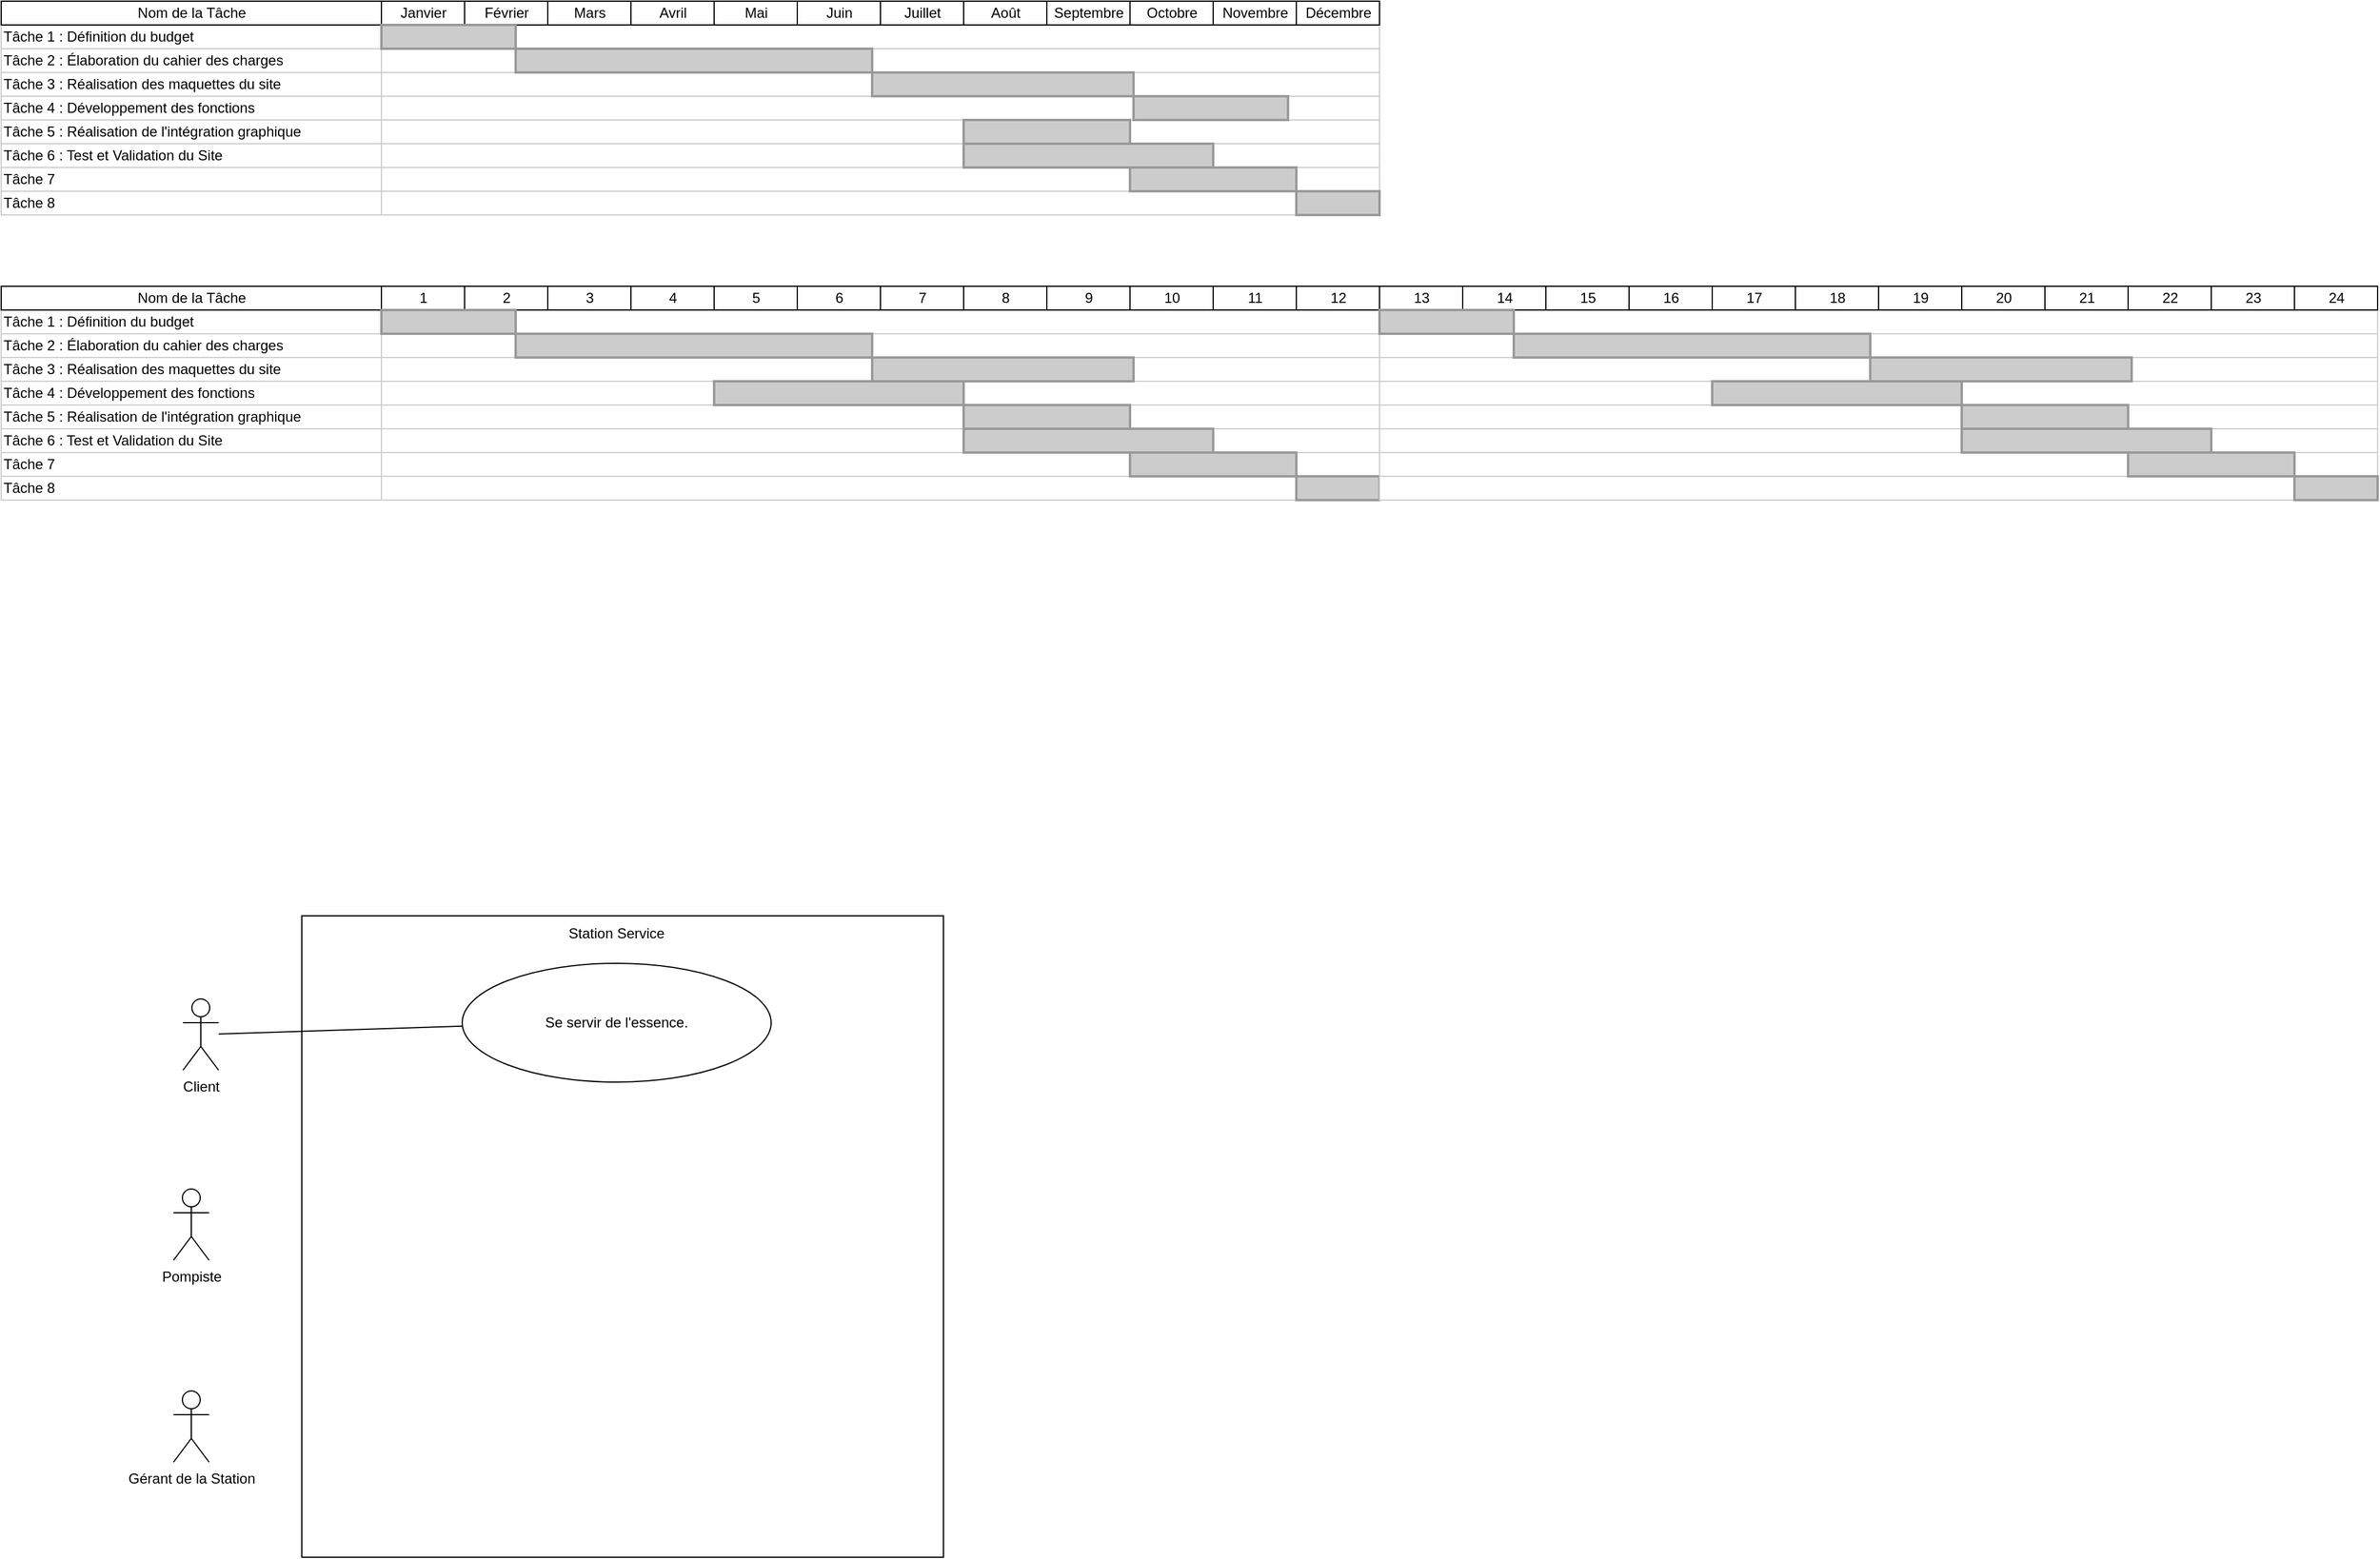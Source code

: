 <mxfile version="20.8.5" type="github">
  <diagram name="Page-1" id="fc2ac565-0d4e-3f0d-88b0-a54af1634ed7">
    <mxGraphModel dx="1195" dy="657" grid="1" gridSize="10" guides="1" tooltips="1" connect="0" arrows="1" fold="1" page="1" pageScale="1.5" pageWidth="4681" pageHeight="3300" background="none" math="0" shadow="0">
      <root>
        <mxCell id="0" style=";html=1;" />
        <mxCell id="1" style=";html=1;" parent="0" />
        <mxCell id="75" value="Tâche 1 : Définition du budget" style="align=left;strokeColor=#CCCCCC;html=1;" parent="1" vertex="1">
          <mxGeometry x="297.0" y="150.0" width="320.0" height="20.0" as="geometry" />
        </mxCell>
        <mxCell id="80" value="Tâche 2 : Élaboration du cahier des charges" style="align=left;strokeColor=#CCCCCC;html=1;" parent="1" vertex="1">
          <mxGeometry x="297" y="170.0" width="320" height="20" as="geometry" />
        </mxCell>
        <mxCell id="85" value="Tâche 3 : Réalisation des maquettes du site" style="align=left;strokeColor=#CCCCCC;html=1;" parent="1" vertex="1">
          <mxGeometry x="297.0" y="190.0" width="320.0" height="20" as="geometry" />
        </mxCell>
        <mxCell id="90" value="Tâche 4 : Développement des fonctions" style="align=left;strokeColor=#CCCCCC;html=1;" parent="1" vertex="1">
          <mxGeometry x="297.0" y="210.0" width="320.0" height="20" as="geometry" />
        </mxCell>
        <mxCell id="95" value="Tâche 5 : Réalisation de l&#39;intégration graphique" style="align=left;strokeColor=#CCCCCC;html=1;" parent="1" vertex="1">
          <mxGeometry x="297.0" y="230.0" width="320.0" height="20" as="geometry" />
        </mxCell>
        <mxCell id="100" value="Tâche 6 : Test et Validation du Site" style="align=left;strokeColor=#CCCCCC;html=1;" parent="1" vertex="1">
          <mxGeometry x="297.0" y="250.0" width="320.0" height="20" as="geometry" />
        </mxCell>
        <mxCell id="2" value="Nom de la Tâche" style="strokeWidth=1;fontStyle=0;html=1;" parent="1" vertex="1">
          <mxGeometry x="297" y="130" width="320" height="20" as="geometry" />
        </mxCell>
        <mxCell id="67c90442a009f359-289" value="Tâche 7" style="align=left;strokeColor=#CCCCCC;html=1;" parent="1" vertex="1">
          <mxGeometry x="297.0" y="270.0" width="320.0" height="20" as="geometry" />
        </mxCell>
        <mxCell id="67c90442a009f359-290" value="Tâche 8" style="align=left;strokeColor=#CCCCCC;html=1;" parent="1" vertex="1">
          <mxGeometry x="297.0" y="290.0" width="320.0" height="20" as="geometry" />
        </mxCell>
        <mxCell id="67c90442a009f359-291" value="" style="align=left;strokeColor=#CCCCCC;html=1;" parent="1" vertex="1">
          <mxGeometry x="617" y="150" width="840" height="20" as="geometry" />
        </mxCell>
        <mxCell id="4" value="Janvier" style="strokeWidth=1;fontStyle=0;html=1;" parent="1" vertex="1">
          <mxGeometry x="617" y="130" width="70" height="20" as="geometry" />
        </mxCell>
        <mxCell id="67c90442a009f359-278" value="Février" style="strokeWidth=1;fontStyle=0;html=1;" parent="1" vertex="1">
          <mxGeometry x="687" y="130" width="70" height="20" as="geometry" />
        </mxCell>
        <mxCell id="67c90442a009f359-279" value="Mars" style="strokeWidth=1;fontStyle=0;html=1;" parent="1" vertex="1">
          <mxGeometry x="757" y="130" width="70" height="20" as="geometry" />
        </mxCell>
        <mxCell id="67c90442a009f359-280" value="Avril" style="strokeWidth=1;fontStyle=0;html=1;" parent="1" vertex="1">
          <mxGeometry x="827" y="130" width="70" height="20" as="geometry" />
        </mxCell>
        <mxCell id="67c90442a009f359-281" value="Mai" style="strokeWidth=1;fontStyle=0;html=1;" parent="1" vertex="1">
          <mxGeometry x="897" y="130" width="70" height="20" as="geometry" />
        </mxCell>
        <mxCell id="67c90442a009f359-282" value="Juin" style="strokeWidth=1;fontStyle=0;html=1;" parent="1" vertex="1">
          <mxGeometry x="967" y="130" width="70" height="20" as="geometry" />
        </mxCell>
        <mxCell id="67c90442a009f359-283" value="Juillet" style="strokeWidth=1;fontStyle=0;html=1;" parent="1" vertex="1">
          <mxGeometry x="1037" y="130" width="70" height="20" as="geometry" />
        </mxCell>
        <mxCell id="67c90442a009f359-284" value="Août" style="strokeWidth=1;fontStyle=0;html=1;" parent="1" vertex="1">
          <mxGeometry x="1107" y="130" width="70" height="20" as="geometry" />
        </mxCell>
        <mxCell id="67c90442a009f359-285" value="Septembre" style="strokeWidth=1;fontStyle=0;html=1;" parent="1" vertex="1">
          <mxGeometry x="1177" y="130" width="70" height="20" as="geometry" />
        </mxCell>
        <mxCell id="67c90442a009f359-286" value="Octobre" style="strokeWidth=1;fontStyle=0;html=1;" parent="1" vertex="1">
          <mxGeometry x="1247" y="130" width="70" height="20" as="geometry" />
        </mxCell>
        <mxCell id="67c90442a009f359-287" value="Novembre" style="strokeWidth=1;fontStyle=0;html=1;" parent="1" vertex="1">
          <mxGeometry x="1317" y="130" width="70" height="20" as="geometry" />
        </mxCell>
        <mxCell id="67c90442a009f359-288" value="Décembre" style="strokeWidth=1;fontStyle=0;html=1;" parent="1" vertex="1">
          <mxGeometry x="1387" y="130" width="70" height="20" as="geometry" />
        </mxCell>
        <mxCell id="67c90442a009f359-292" value="" style="align=left;strokeColor=#CCCCCC;html=1;" parent="1" vertex="1">
          <mxGeometry x="617" y="170" width="840" height="20" as="geometry" />
        </mxCell>
        <mxCell id="67c90442a009f359-293" value="" style="align=left;strokeColor=#CCCCCC;html=1;" parent="1" vertex="1">
          <mxGeometry x="617" y="190" width="840" height="20" as="geometry" />
        </mxCell>
        <mxCell id="67c90442a009f359-294" value="" style="align=left;strokeColor=#CCCCCC;html=1;" parent="1" vertex="1">
          <mxGeometry x="617" y="210" width="840" height="20" as="geometry" />
        </mxCell>
        <mxCell id="67c90442a009f359-295" value="" style="align=left;strokeColor=#CCCCCC;html=1;" parent="1" vertex="1">
          <mxGeometry x="617" y="230" width="840" height="20" as="geometry" />
        </mxCell>
        <mxCell id="67c90442a009f359-296" value="" style="align=left;strokeColor=#CCCCCC;html=1;" parent="1" vertex="1">
          <mxGeometry x="617" y="250" width="840" height="20" as="geometry" />
        </mxCell>
        <mxCell id="67c90442a009f359-297" value="" style="align=left;strokeColor=#CCCCCC;html=1;" parent="1" vertex="1">
          <mxGeometry x="617" y="270" width="840" height="20" as="geometry" />
        </mxCell>
        <mxCell id="67c90442a009f359-298" value="" style="align=left;strokeColor=#CCCCCC;html=1;" parent="1" vertex="1">
          <mxGeometry x="617" y="290" width="840" height="20" as="geometry" />
        </mxCell>
        <mxCell id="67c90442a009f359-299" value="" style="whiteSpace=wrap;html=1;strokeWidth=2;fillColor=#CCCCCC;gradientColor=none;fontSize=14;align=center;strokeColor=#999999;" parent="1" vertex="1">
          <mxGeometry x="617" y="150" width="113" height="20" as="geometry" />
        </mxCell>
        <mxCell id="67c90442a009f359-300" value="" style="whiteSpace=wrap;html=1;strokeWidth=2;fillColor=#CCCCCC;gradientColor=none;fontSize=14;align=center;strokeColor=#999999;" parent="1" vertex="1">
          <mxGeometry x="730" y="170" width="300" height="20" as="geometry" />
        </mxCell>
        <mxCell id="67c90442a009f359-301" value="" style="whiteSpace=wrap;html=1;strokeWidth=2;fillColor=#CCCCCC;gradientColor=none;fontSize=14;align=center;strokeColor=#999999;" parent="1" vertex="1">
          <mxGeometry x="1030" y="190" width="220" height="20" as="geometry" />
        </mxCell>
        <mxCell id="67c90442a009f359-302" value="" style="whiteSpace=wrap;html=1;strokeWidth=2;fillColor=#CCCCCC;gradientColor=none;fontSize=14;align=center;strokeColor=#999999;" parent="1" vertex="1">
          <mxGeometry x="1250" y="210" width="130" height="20" as="geometry" />
        </mxCell>
        <mxCell id="67c90442a009f359-303" value="" style="whiteSpace=wrap;html=1;strokeWidth=2;fillColor=#CCCCCC;gradientColor=none;fontSize=14;align=center;strokeColor=#999999;" parent="1" vertex="1">
          <mxGeometry x="1107" y="230" width="140" height="20" as="geometry" />
        </mxCell>
        <mxCell id="67c90442a009f359-304" value="" style="whiteSpace=wrap;html=1;strokeWidth=2;fillColor=#CCCCCC;gradientColor=none;fontSize=14;align=center;strokeColor=#999999;" parent="1" vertex="1">
          <mxGeometry x="1107" y="250" width="210" height="20" as="geometry" />
        </mxCell>
        <mxCell id="67c90442a009f359-305" value="" style="whiteSpace=wrap;html=1;strokeWidth=2;fillColor=#CCCCCC;gradientColor=none;fontSize=14;align=center;strokeColor=#999999;" parent="1" vertex="1">
          <mxGeometry x="1247" y="270" width="140" height="20" as="geometry" />
        </mxCell>
        <mxCell id="67c90442a009f359-306" value="" style="whiteSpace=wrap;html=1;strokeWidth=2;fillColor=#CCCCCC;gradientColor=none;fontSize=14;align=center;strokeColor=#999999;" parent="1" vertex="1">
          <mxGeometry x="1387" y="290" width="70" height="20" as="geometry" />
        </mxCell>
        <mxCell id="VN1uP1C5PUMfHr19Xt-i-100" value="Tâche 1 : Définition du budget" style="align=left;strokeColor=#CCCCCC;html=1;" vertex="1" parent="1">
          <mxGeometry x="297.0" y="390.0" width="320.0" height="20.0" as="geometry" />
        </mxCell>
        <mxCell id="VN1uP1C5PUMfHr19Xt-i-101" value="Tâche 2 : Élaboration du cahier des charges" style="align=left;strokeColor=#CCCCCC;html=1;" vertex="1" parent="1">
          <mxGeometry x="297" y="410.0" width="320" height="20" as="geometry" />
        </mxCell>
        <mxCell id="VN1uP1C5PUMfHr19Xt-i-102" value="Tâche 3 : Réalisation des maquettes du site" style="align=left;strokeColor=#CCCCCC;html=1;" vertex="1" parent="1">
          <mxGeometry x="297.0" y="430.0" width="320.0" height="20" as="geometry" />
        </mxCell>
        <mxCell id="VN1uP1C5PUMfHr19Xt-i-103" value="Tâche 4 : Développement des fonctions" style="align=left;strokeColor=#CCCCCC;html=1;" vertex="1" parent="1">
          <mxGeometry x="297.0" y="450.0" width="320.0" height="20" as="geometry" />
        </mxCell>
        <mxCell id="VN1uP1C5PUMfHr19Xt-i-104" value="Tâche 5 : Réalisation de l&#39;intégration graphique" style="align=left;strokeColor=#CCCCCC;html=1;" vertex="1" parent="1">
          <mxGeometry x="297.0" y="470.0" width="320.0" height="20" as="geometry" />
        </mxCell>
        <mxCell id="VN1uP1C5PUMfHr19Xt-i-105" value="Tâche 6 : Test et Validation du Site" style="align=left;strokeColor=#CCCCCC;html=1;" vertex="1" parent="1">
          <mxGeometry x="297.0" y="490.0" width="320.0" height="20" as="geometry" />
        </mxCell>
        <mxCell id="VN1uP1C5PUMfHr19Xt-i-106" value="Nom de la Tâche" style="strokeWidth=1;fontStyle=0;html=1;" vertex="1" parent="1">
          <mxGeometry x="297" y="370" width="320" height="20" as="geometry" />
        </mxCell>
        <mxCell id="VN1uP1C5PUMfHr19Xt-i-107" value="Tâche 7" style="align=left;strokeColor=#CCCCCC;html=1;" vertex="1" parent="1">
          <mxGeometry x="297.0" y="510.0" width="320.0" height="20" as="geometry" />
        </mxCell>
        <mxCell id="VN1uP1C5PUMfHr19Xt-i-108" value="Tâche 8" style="align=left;strokeColor=#CCCCCC;html=1;" vertex="1" parent="1">
          <mxGeometry x="297.0" y="530.0" width="320.0" height="20" as="geometry" />
        </mxCell>
        <mxCell id="VN1uP1C5PUMfHr19Xt-i-109" value="" style="align=left;strokeColor=#CCCCCC;html=1;" vertex="1" parent="1">
          <mxGeometry x="617" y="390" width="840" height="20" as="geometry" />
        </mxCell>
        <mxCell id="VN1uP1C5PUMfHr19Xt-i-110" value="1" style="strokeWidth=1;fontStyle=0;html=1;" vertex="1" parent="1">
          <mxGeometry x="617" y="370" width="70" height="20" as="geometry" />
        </mxCell>
        <mxCell id="VN1uP1C5PUMfHr19Xt-i-111" value="2" style="strokeWidth=1;fontStyle=0;html=1;" vertex="1" parent="1">
          <mxGeometry x="687" y="370" width="70" height="20" as="geometry" />
        </mxCell>
        <mxCell id="VN1uP1C5PUMfHr19Xt-i-112" value="3" style="strokeWidth=1;fontStyle=0;html=1;" vertex="1" parent="1">
          <mxGeometry x="757" y="370" width="70" height="20" as="geometry" />
        </mxCell>
        <mxCell id="VN1uP1C5PUMfHr19Xt-i-113" value="4" style="strokeWidth=1;fontStyle=0;html=1;" vertex="1" parent="1">
          <mxGeometry x="827" y="370" width="70" height="20" as="geometry" />
        </mxCell>
        <mxCell id="VN1uP1C5PUMfHr19Xt-i-114" value="5" style="strokeWidth=1;fontStyle=0;html=1;" vertex="1" parent="1">
          <mxGeometry x="897" y="370" width="70" height="20" as="geometry" />
        </mxCell>
        <mxCell id="VN1uP1C5PUMfHr19Xt-i-115" value="6" style="strokeWidth=1;fontStyle=0;html=1;" vertex="1" parent="1">
          <mxGeometry x="967" y="370" width="70" height="20" as="geometry" />
        </mxCell>
        <mxCell id="VN1uP1C5PUMfHr19Xt-i-116" value="7" style="strokeWidth=1;fontStyle=0;html=1;" vertex="1" parent="1">
          <mxGeometry x="1037" y="370" width="70" height="20" as="geometry" />
        </mxCell>
        <mxCell id="VN1uP1C5PUMfHr19Xt-i-117" value="8" style="strokeWidth=1;fontStyle=0;html=1;" vertex="1" parent="1">
          <mxGeometry x="1107" y="370" width="70" height="20" as="geometry" />
        </mxCell>
        <mxCell id="VN1uP1C5PUMfHr19Xt-i-118" value="9" style="strokeWidth=1;fontStyle=0;html=1;" vertex="1" parent="1">
          <mxGeometry x="1177" y="370" width="70" height="20" as="geometry" />
        </mxCell>
        <mxCell id="VN1uP1C5PUMfHr19Xt-i-119" value="10" style="strokeWidth=1;fontStyle=0;html=1;" vertex="1" parent="1">
          <mxGeometry x="1247" y="370" width="70" height="20" as="geometry" />
        </mxCell>
        <mxCell id="VN1uP1C5PUMfHr19Xt-i-120" value="11" style="strokeWidth=1;fontStyle=0;html=1;" vertex="1" parent="1">
          <mxGeometry x="1317" y="370" width="70" height="20" as="geometry" />
        </mxCell>
        <mxCell id="VN1uP1C5PUMfHr19Xt-i-121" value="12" style="strokeWidth=1;fontStyle=0;html=1;" vertex="1" parent="1">
          <mxGeometry x="1387" y="370" width="70" height="20" as="geometry" />
        </mxCell>
        <mxCell id="VN1uP1C5PUMfHr19Xt-i-122" value="" style="align=left;strokeColor=#CCCCCC;html=1;" vertex="1" parent="1">
          <mxGeometry x="617" y="410" width="840" height="20" as="geometry" />
        </mxCell>
        <mxCell id="VN1uP1C5PUMfHr19Xt-i-123" value="" style="align=left;strokeColor=#CCCCCC;html=1;" vertex="1" parent="1">
          <mxGeometry x="617" y="430" width="840" height="20" as="geometry" />
        </mxCell>
        <mxCell id="VN1uP1C5PUMfHr19Xt-i-124" value="" style="align=left;strokeColor=#CCCCCC;html=1;" vertex="1" parent="1">
          <mxGeometry x="617" y="450" width="840" height="20" as="geometry" />
        </mxCell>
        <mxCell id="VN1uP1C5PUMfHr19Xt-i-125" value="" style="align=left;strokeColor=#CCCCCC;html=1;" vertex="1" parent="1">
          <mxGeometry x="617" y="470" width="840" height="20" as="geometry" />
        </mxCell>
        <mxCell id="VN1uP1C5PUMfHr19Xt-i-126" value="" style="align=left;strokeColor=#CCCCCC;html=1;" vertex="1" parent="1">
          <mxGeometry x="617" y="490" width="840" height="20" as="geometry" />
        </mxCell>
        <mxCell id="VN1uP1C5PUMfHr19Xt-i-127" value="" style="align=left;strokeColor=#CCCCCC;html=1;" vertex="1" parent="1">
          <mxGeometry x="617" y="510" width="840" height="20" as="geometry" />
        </mxCell>
        <mxCell id="VN1uP1C5PUMfHr19Xt-i-128" value="" style="align=left;strokeColor=#CCCCCC;html=1;" vertex="1" parent="1">
          <mxGeometry x="617" y="530" width="840" height="20" as="geometry" />
        </mxCell>
        <mxCell id="VN1uP1C5PUMfHr19Xt-i-129" value="" style="whiteSpace=wrap;html=1;strokeWidth=2;fillColor=#CCCCCC;gradientColor=none;fontSize=14;align=center;strokeColor=#999999;" vertex="1" parent="1">
          <mxGeometry x="617" y="390" width="113" height="20" as="geometry" />
        </mxCell>
        <mxCell id="VN1uP1C5PUMfHr19Xt-i-130" value="" style="whiteSpace=wrap;html=1;strokeWidth=2;fillColor=#CCCCCC;gradientColor=none;fontSize=14;align=center;strokeColor=#999999;" vertex="1" parent="1">
          <mxGeometry x="730" y="410" width="300" height="20" as="geometry" />
        </mxCell>
        <mxCell id="VN1uP1C5PUMfHr19Xt-i-131" value="" style="whiteSpace=wrap;html=1;strokeWidth=2;fillColor=#CCCCCC;gradientColor=none;fontSize=14;align=center;strokeColor=#999999;" vertex="1" parent="1">
          <mxGeometry x="1030" y="430" width="220" height="20" as="geometry" />
        </mxCell>
        <mxCell id="VN1uP1C5PUMfHr19Xt-i-132" value="" style="whiteSpace=wrap;html=1;strokeWidth=2;fillColor=#CCCCCC;gradientColor=none;fontSize=14;align=center;strokeColor=#999999;" vertex="1" parent="1">
          <mxGeometry x="897" y="450" width="210" height="20" as="geometry" />
        </mxCell>
        <mxCell id="VN1uP1C5PUMfHr19Xt-i-133" value="" style="whiteSpace=wrap;html=1;strokeWidth=2;fillColor=#CCCCCC;gradientColor=none;fontSize=14;align=center;strokeColor=#999999;" vertex="1" parent="1">
          <mxGeometry x="1107" y="470" width="140" height="20" as="geometry" />
        </mxCell>
        <mxCell id="VN1uP1C5PUMfHr19Xt-i-134" value="" style="whiteSpace=wrap;html=1;strokeWidth=2;fillColor=#CCCCCC;gradientColor=none;fontSize=14;align=center;strokeColor=#999999;" vertex="1" parent="1">
          <mxGeometry x="1107" y="490" width="210" height="20" as="geometry" />
        </mxCell>
        <mxCell id="VN1uP1C5PUMfHr19Xt-i-135" value="" style="whiteSpace=wrap;html=1;strokeWidth=2;fillColor=#CCCCCC;gradientColor=none;fontSize=14;align=center;strokeColor=#999999;" vertex="1" parent="1">
          <mxGeometry x="1247" y="510" width="140" height="20" as="geometry" />
        </mxCell>
        <mxCell id="VN1uP1C5PUMfHr19Xt-i-136" value="" style="whiteSpace=wrap;html=1;strokeWidth=2;fillColor=#CCCCCC;gradientColor=none;fontSize=14;align=center;strokeColor=#999999;" vertex="1" parent="1">
          <mxGeometry x="1387" y="530" width="70" height="20" as="geometry" />
        </mxCell>
        <mxCell id="VN1uP1C5PUMfHr19Xt-i-137" value="" style="align=left;strokeColor=#CCCCCC;html=1;" vertex="1" parent="1">
          <mxGeometry x="1457" y="390" width="840" height="20" as="geometry" />
        </mxCell>
        <mxCell id="VN1uP1C5PUMfHr19Xt-i-138" value="13" style="strokeWidth=1;fontStyle=0;html=1;" vertex="1" parent="1">
          <mxGeometry x="1457" y="370" width="70" height="20" as="geometry" />
        </mxCell>
        <mxCell id="VN1uP1C5PUMfHr19Xt-i-139" value="14" style="strokeWidth=1;fontStyle=0;html=1;" vertex="1" parent="1">
          <mxGeometry x="1527" y="370" width="70" height="20" as="geometry" />
        </mxCell>
        <mxCell id="VN1uP1C5PUMfHr19Xt-i-140" value="15" style="strokeWidth=1;fontStyle=0;html=1;" vertex="1" parent="1">
          <mxGeometry x="1597" y="370" width="70" height="20" as="geometry" />
        </mxCell>
        <mxCell id="VN1uP1C5PUMfHr19Xt-i-141" value="16" style="strokeWidth=1;fontStyle=0;html=1;" vertex="1" parent="1">
          <mxGeometry x="1667" y="370" width="70" height="20" as="geometry" />
        </mxCell>
        <mxCell id="VN1uP1C5PUMfHr19Xt-i-142" value="17" style="strokeWidth=1;fontStyle=0;html=1;" vertex="1" parent="1">
          <mxGeometry x="1737" y="370" width="70" height="20" as="geometry" />
        </mxCell>
        <mxCell id="VN1uP1C5PUMfHr19Xt-i-143" value="18" style="strokeWidth=1;fontStyle=0;html=1;" vertex="1" parent="1">
          <mxGeometry x="1807" y="370" width="70" height="20" as="geometry" />
        </mxCell>
        <mxCell id="VN1uP1C5PUMfHr19Xt-i-144" value="19" style="strokeWidth=1;fontStyle=0;html=1;" vertex="1" parent="1">
          <mxGeometry x="1877" y="370" width="70" height="20" as="geometry" />
        </mxCell>
        <mxCell id="VN1uP1C5PUMfHr19Xt-i-145" value="20" style="strokeWidth=1;fontStyle=0;html=1;" vertex="1" parent="1">
          <mxGeometry x="1947" y="370" width="70" height="20" as="geometry" />
        </mxCell>
        <mxCell id="VN1uP1C5PUMfHr19Xt-i-146" value="21" style="strokeWidth=1;fontStyle=0;html=1;" vertex="1" parent="1">
          <mxGeometry x="2017" y="370" width="70" height="20" as="geometry" />
        </mxCell>
        <mxCell id="VN1uP1C5PUMfHr19Xt-i-147" value="22" style="strokeWidth=1;fontStyle=0;html=1;" vertex="1" parent="1">
          <mxGeometry x="2087" y="370" width="70" height="20" as="geometry" />
        </mxCell>
        <mxCell id="VN1uP1C5PUMfHr19Xt-i-148" value="23" style="strokeWidth=1;fontStyle=0;html=1;" vertex="1" parent="1">
          <mxGeometry x="2157" y="370" width="70" height="20" as="geometry" />
        </mxCell>
        <mxCell id="VN1uP1C5PUMfHr19Xt-i-149" value="24" style="strokeWidth=1;fontStyle=0;html=1;" vertex="1" parent="1">
          <mxGeometry x="2227" y="370" width="70" height="20" as="geometry" />
        </mxCell>
        <mxCell id="VN1uP1C5PUMfHr19Xt-i-150" value="" style="align=left;strokeColor=#CCCCCC;html=1;" vertex="1" parent="1">
          <mxGeometry x="1457" y="410" width="840" height="20" as="geometry" />
        </mxCell>
        <mxCell id="VN1uP1C5PUMfHr19Xt-i-151" value="" style="align=left;strokeColor=#CCCCCC;html=1;" vertex="1" parent="1">
          <mxGeometry x="1457" y="430" width="840" height="20" as="geometry" />
        </mxCell>
        <mxCell id="VN1uP1C5PUMfHr19Xt-i-152" value="" style="align=left;strokeColor=#CCCCCC;html=1;" vertex="1" parent="1">
          <mxGeometry x="1457" y="450" width="840" height="20" as="geometry" />
        </mxCell>
        <mxCell id="VN1uP1C5PUMfHr19Xt-i-153" value="" style="align=left;strokeColor=#CCCCCC;html=1;" vertex="1" parent="1">
          <mxGeometry x="1457" y="470" width="840" height="20" as="geometry" />
        </mxCell>
        <mxCell id="VN1uP1C5PUMfHr19Xt-i-154" value="" style="align=left;strokeColor=#CCCCCC;html=1;" vertex="1" parent="1">
          <mxGeometry x="1457" y="490" width="840" height="20" as="geometry" />
        </mxCell>
        <mxCell id="VN1uP1C5PUMfHr19Xt-i-155" value="" style="align=left;strokeColor=#CCCCCC;html=1;" vertex="1" parent="1">
          <mxGeometry x="1457" y="510" width="840" height="20" as="geometry" />
        </mxCell>
        <mxCell id="VN1uP1C5PUMfHr19Xt-i-156" value="" style="align=left;strokeColor=#CCCCCC;html=1;" vertex="1" parent="1">
          <mxGeometry x="1457" y="530" width="840" height="20" as="geometry" />
        </mxCell>
        <mxCell id="VN1uP1C5PUMfHr19Xt-i-157" value="" style="whiteSpace=wrap;html=1;strokeWidth=2;fillColor=#CCCCCC;gradientColor=none;fontSize=14;align=center;strokeColor=#999999;" vertex="1" parent="1">
          <mxGeometry x="1457" y="390" width="113" height="20" as="geometry" />
        </mxCell>
        <mxCell id="VN1uP1C5PUMfHr19Xt-i-158" value="" style="whiteSpace=wrap;html=1;strokeWidth=2;fillColor=#CCCCCC;gradientColor=none;fontSize=14;align=center;strokeColor=#999999;" vertex="1" parent="1">
          <mxGeometry x="1570" y="410" width="300" height="20" as="geometry" />
        </mxCell>
        <mxCell id="VN1uP1C5PUMfHr19Xt-i-159" value="" style="whiteSpace=wrap;html=1;strokeWidth=2;fillColor=#CCCCCC;gradientColor=none;fontSize=14;align=center;strokeColor=#999999;" vertex="1" parent="1">
          <mxGeometry x="1870" y="430" width="220" height="20" as="geometry" />
        </mxCell>
        <mxCell id="VN1uP1C5PUMfHr19Xt-i-160" value="" style="whiteSpace=wrap;html=1;strokeWidth=2;fillColor=#CCCCCC;gradientColor=none;fontSize=14;align=center;strokeColor=#999999;" vertex="1" parent="1">
          <mxGeometry x="1737" y="450" width="210" height="20" as="geometry" />
        </mxCell>
        <mxCell id="VN1uP1C5PUMfHr19Xt-i-161" value="" style="whiteSpace=wrap;html=1;strokeWidth=2;fillColor=#CCCCCC;gradientColor=none;fontSize=14;align=center;strokeColor=#999999;" vertex="1" parent="1">
          <mxGeometry x="1947" y="470" width="140" height="20" as="geometry" />
        </mxCell>
        <mxCell id="VN1uP1C5PUMfHr19Xt-i-162" value="" style="whiteSpace=wrap;html=1;strokeWidth=2;fillColor=#CCCCCC;gradientColor=none;fontSize=14;align=center;strokeColor=#999999;" vertex="1" parent="1">
          <mxGeometry x="1947" y="490" width="210" height="20" as="geometry" />
        </mxCell>
        <mxCell id="VN1uP1C5PUMfHr19Xt-i-163" value="" style="whiteSpace=wrap;html=1;strokeWidth=2;fillColor=#CCCCCC;gradientColor=none;fontSize=14;align=center;strokeColor=#999999;" vertex="1" parent="1">
          <mxGeometry x="2087" y="510" width="140" height="20" as="geometry" />
        </mxCell>
        <mxCell id="VN1uP1C5PUMfHr19Xt-i-164" value="" style="whiteSpace=wrap;html=1;strokeWidth=2;fillColor=#CCCCCC;gradientColor=none;fontSize=14;align=center;strokeColor=#999999;" vertex="1" parent="1">
          <mxGeometry x="2227" y="530" width="70" height="20" as="geometry" />
        </mxCell>
        <mxCell id="VN1uP1C5PUMfHr19Xt-i-165" value="" style="whiteSpace=wrap;html=1;aspect=fixed;" vertex="1" parent="1">
          <mxGeometry x="550" y="900" width="540" height="540" as="geometry" />
        </mxCell>
        <mxCell id="VN1uP1C5PUMfHr19Xt-i-166" value="Client" style="shape=umlActor;verticalLabelPosition=bottom;verticalAlign=top;html=1;outlineConnect=0;" vertex="1" parent="1">
          <mxGeometry x="450" y="970" width="30" height="60" as="geometry" />
        </mxCell>
        <mxCell id="VN1uP1C5PUMfHr19Xt-i-169" value="Se servir de l&#39;essence." style="ellipse;whiteSpace=wrap;html=1;" vertex="1" parent="1">
          <mxGeometry x="685" y="940" width="260" height="100" as="geometry" />
        </mxCell>
        <mxCell id="VN1uP1C5PUMfHr19Xt-i-171" value="" style="endArrow=none;html=1;rounded=0;entryX=0;entryY=0.529;entryDx=0;entryDy=0;entryPerimeter=0;" edge="1" parent="1" source="VN1uP1C5PUMfHr19Xt-i-166" target="VN1uP1C5PUMfHr19Xt-i-169">
          <mxGeometry width="50" height="50" relative="1" as="geometry">
            <mxPoint x="750" y="1370" as="sourcePoint" />
            <mxPoint x="800" y="1320" as="targetPoint" />
          </mxGeometry>
        </mxCell>
        <mxCell id="VN1uP1C5PUMfHr19Xt-i-172" value="Station Service" style="text;html=1;strokeColor=none;fillColor=none;align=center;verticalAlign=middle;whiteSpace=wrap;rounded=0;" vertex="1" parent="1">
          <mxGeometry x="720" y="900" width="190" height="30" as="geometry" />
        </mxCell>
        <mxCell id="VN1uP1C5PUMfHr19Xt-i-173" value="Pompiste" style="shape=umlActor;verticalLabelPosition=bottom;verticalAlign=top;html=1;outlineConnect=0;" vertex="1" parent="1">
          <mxGeometry x="442" y="1130" width="30" height="60" as="geometry" />
        </mxCell>
        <mxCell id="VN1uP1C5PUMfHr19Xt-i-177" value="Gérant de la Station" style="shape=umlActor;verticalLabelPosition=bottom;verticalAlign=top;html=1;outlineConnect=0;" vertex="1" parent="1">
          <mxGeometry x="442" y="1300" width="30" height="60" as="geometry" />
        </mxCell>
      </root>
    </mxGraphModel>
  </diagram>
</mxfile>
